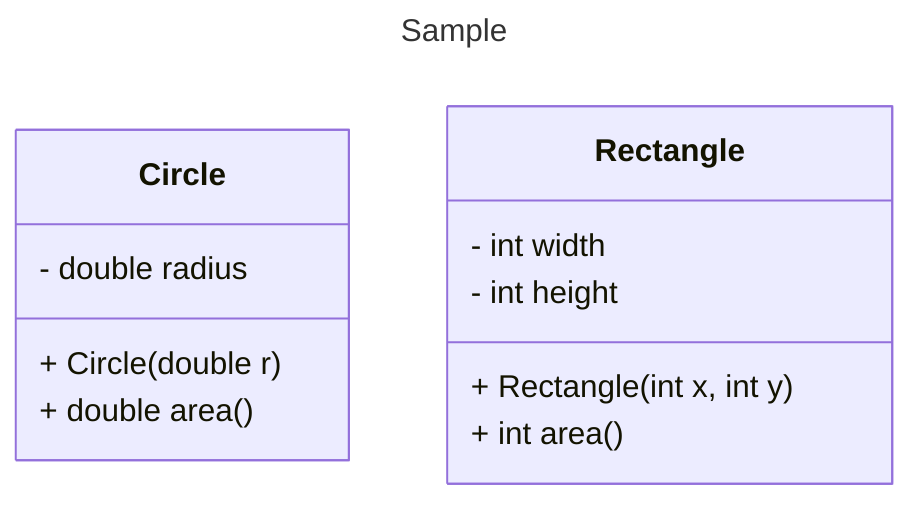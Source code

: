 ---
title: Sample
---
classDiagram
    class Circle {
        - double radius
        + Circle(double r)
        + double area()
    }

    class Rectangle {
        - int width
        - int height
        + Rectangle(int x, int y)
        + int area()
    }